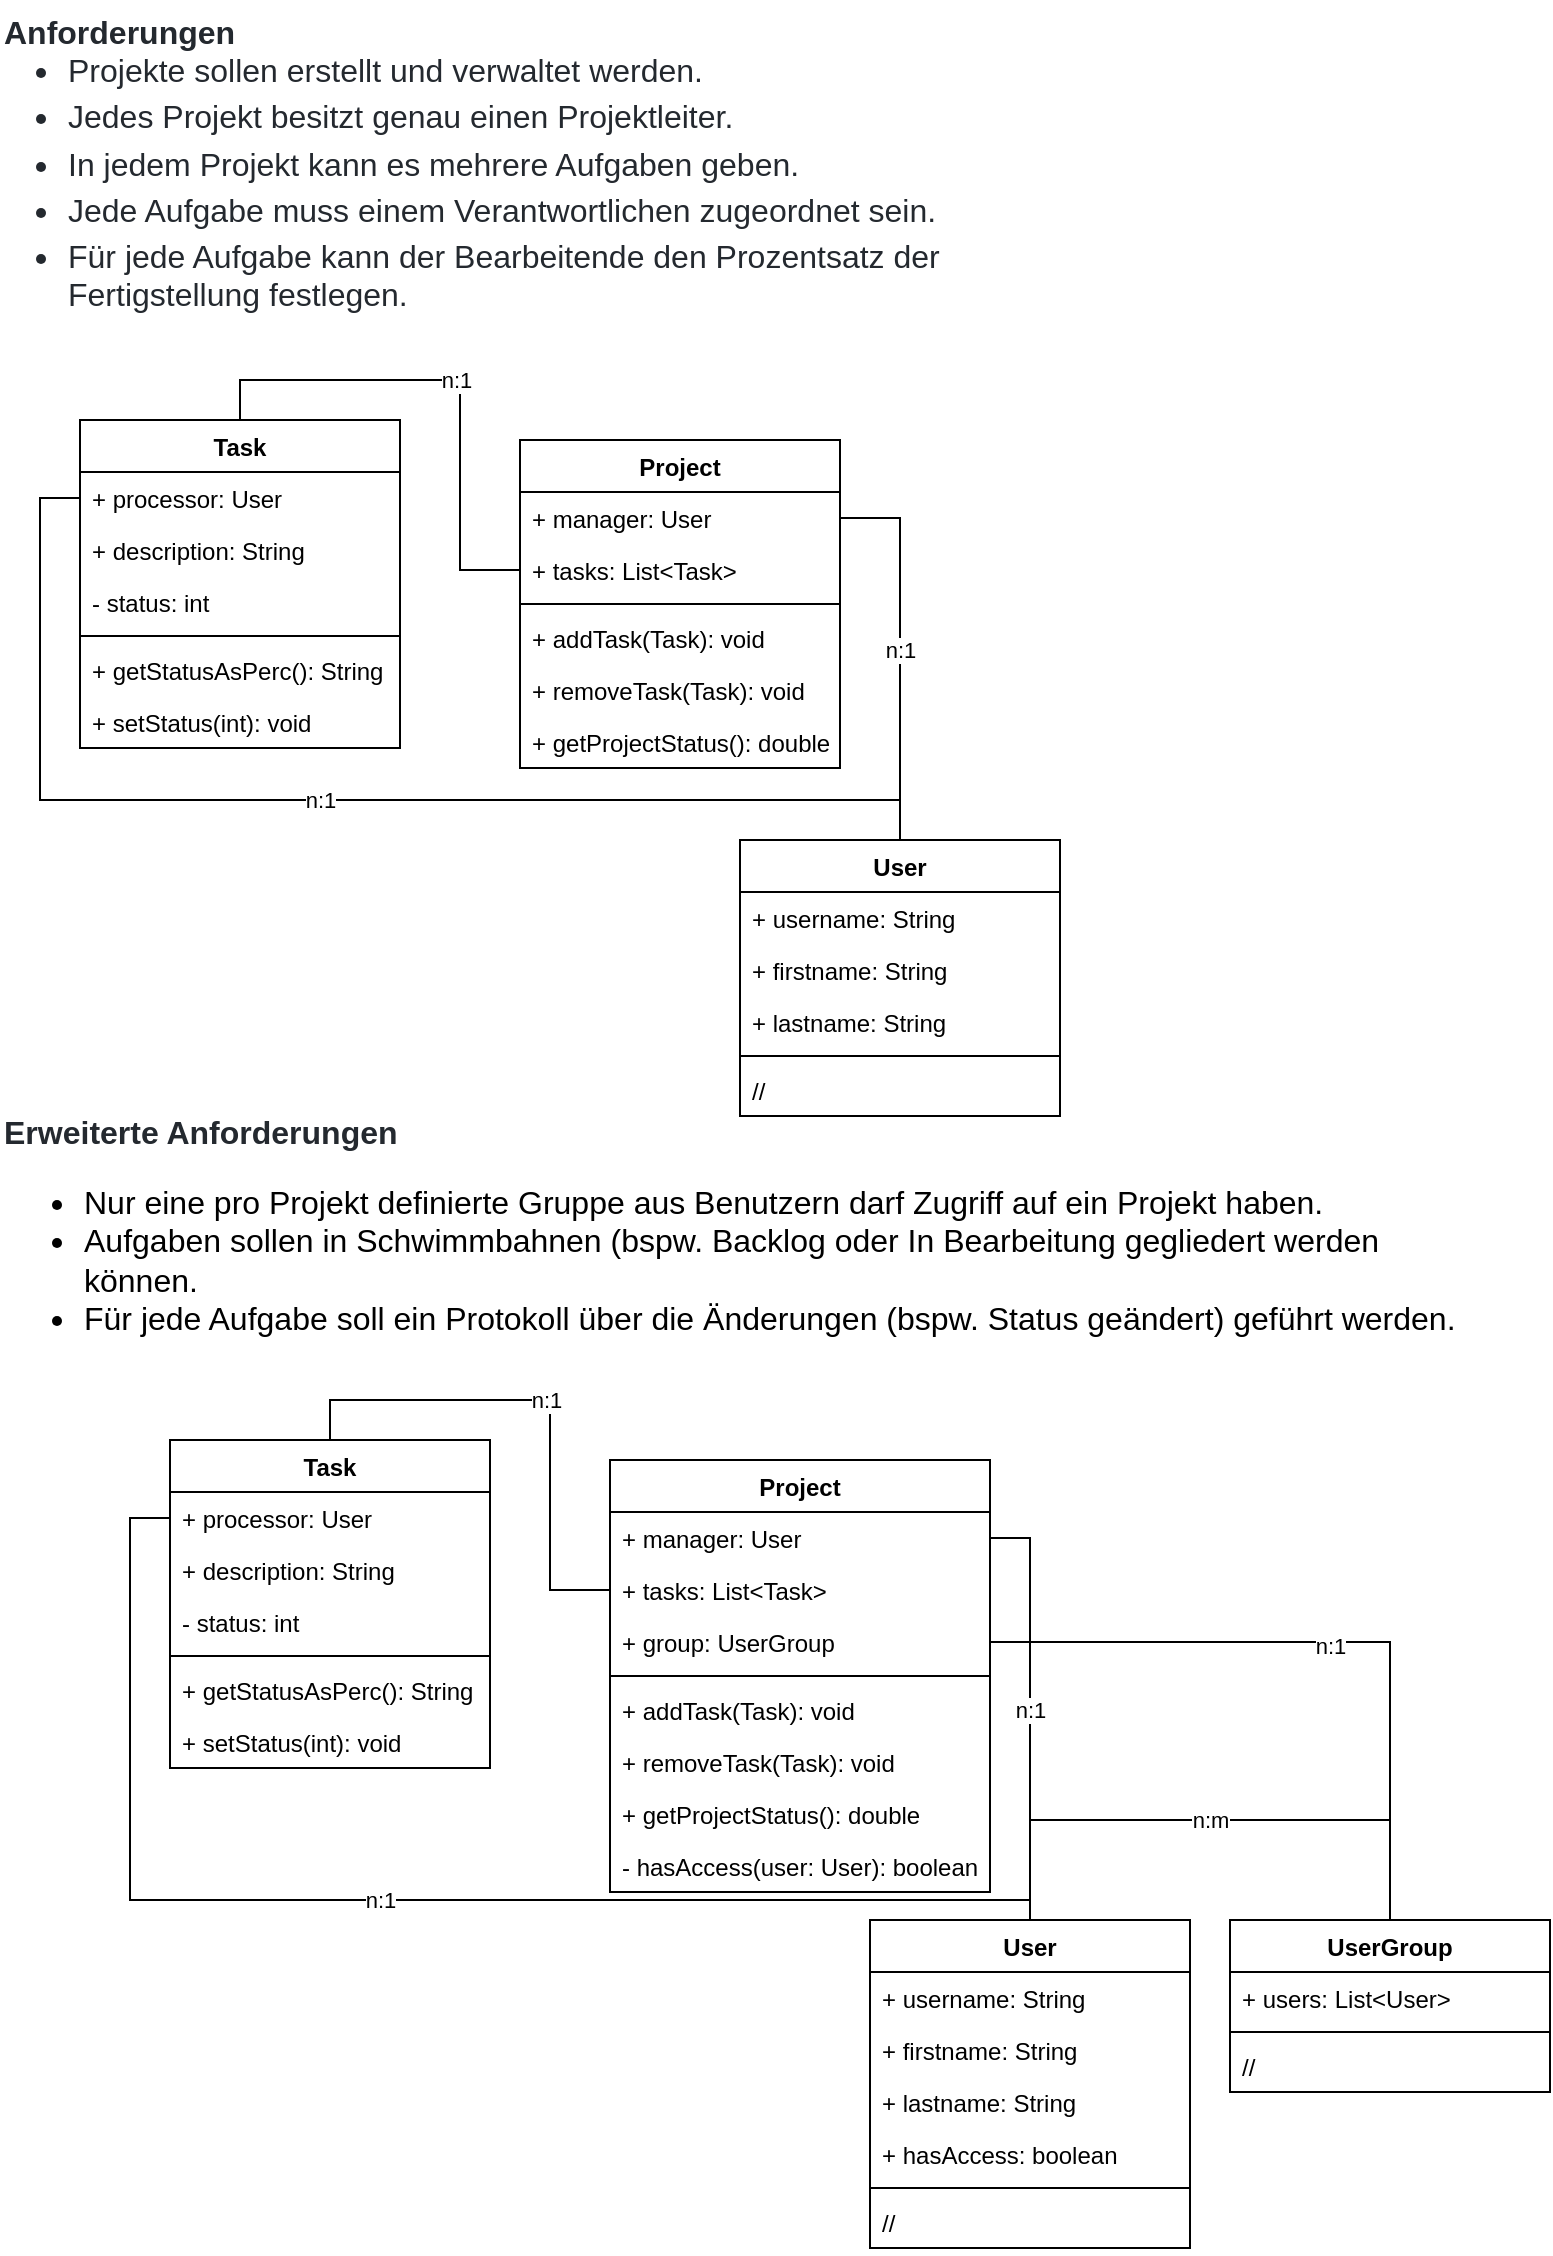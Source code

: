 <mxfile version="16.6.6" type="device"><diagram id="ifDvt9KGOHRk8eMr_bFx" name="Page-1"><mxGraphModel dx="1069" dy="598" grid="1" gridSize="10" guides="1" tooltips="1" connect="1" arrows="1" fold="1" page="1" pageScale="1" pageWidth="827" pageHeight="1169" math="0" shadow="0"><root><mxCell id="0"/><mxCell id="1" parent="0"/><mxCell id="Mr81nelX0asWgUqbZY4u-1" value="&lt;div&gt;&lt;font color=&quot;#24292f&quot;&gt;&lt;span style=&quot;font-size: 16px&quot;&gt;&lt;b&gt;Anforderungen&lt;/b&gt;&lt;/span&gt;&lt;/font&gt;&lt;/div&gt;&lt;ul dir=&quot;auto&quot; style=&quot;box-sizing: border-box ; padding-left: 2em ; margin-top: 0px ; margin-bottom: 16px ; color: rgb(36 , 41 , 47) ; font-size: 16px ; font-style: normal ; font-weight: 400 ; letter-spacing: normal ; text-indent: 0px ; text-transform: none ; word-spacing: 0px ; background-color: rgb(255 , 255 , 255)&quot;&gt;&lt;li style=&quot;box-sizing: border-box&quot;&gt;Projekte sollen erstellt und verwaltet werden.&lt;/li&gt;&lt;li style=&quot;box-sizing: border-box ; margin-top: 0.25em&quot;&gt;Jedes Projekt besitzt genau einen Projektleiter.&lt;/li&gt;&lt;li style=&quot;box-sizing: border-box ; margin-top: 0.25em&quot;&gt;In jedem Projekt kann es mehrere Aufgaben geben.&lt;/li&gt;&lt;li style=&quot;box-sizing: border-box ; margin-top: 0.25em&quot;&gt;Jede Aufgabe muss einem Verantwortlichen zugeordnet sein.&lt;/li&gt;&lt;li style=&quot;box-sizing: border-box ; margin-top: 0.25em&quot;&gt;Für jede Aufgabe kann der Bearbeitende den Prozentsatz der Fertigstellung festlegen.&lt;/li&gt;&lt;/ul&gt;" style="text;whiteSpace=wrap;html=1;" parent="1" vertex="1"><mxGeometry x="15" y="10" width="550" height="130" as="geometry"/></mxCell><mxCell id="Mr81nelX0asWgUqbZY4u-2" value="Project" style="swimlane;fontStyle=1;align=center;verticalAlign=top;childLayout=stackLayout;horizontal=1;startSize=26;horizontalStack=0;resizeParent=1;resizeParentMax=0;resizeLast=0;collapsible=1;marginBottom=0;" parent="1" vertex="1"><mxGeometry x="275" y="230" width="160" height="164" as="geometry"/></mxCell><mxCell id="Mr81nelX0asWgUqbZY4u-3" value="+ manager: User" style="text;strokeColor=none;fillColor=none;align=left;verticalAlign=top;spacingLeft=4;spacingRight=4;overflow=hidden;rotatable=0;points=[[0,0.5],[1,0.5]];portConstraint=eastwest;" parent="Mr81nelX0asWgUqbZY4u-2" vertex="1"><mxGeometry y="26" width="160" height="26" as="geometry"/></mxCell><mxCell id="Mr81nelX0asWgUqbZY4u-17" value="+ tasks: List&lt;Task&gt;" style="text;strokeColor=none;fillColor=none;align=left;verticalAlign=top;spacingLeft=4;spacingRight=4;overflow=hidden;rotatable=0;points=[[0,0.5],[1,0.5]];portConstraint=eastwest;" parent="Mr81nelX0asWgUqbZY4u-2" vertex="1"><mxGeometry y="52" width="160" height="26" as="geometry"/></mxCell><mxCell id="Mr81nelX0asWgUqbZY4u-4" value="" style="line;strokeWidth=1;fillColor=none;align=left;verticalAlign=middle;spacingTop=-1;spacingLeft=3;spacingRight=3;rotatable=0;labelPosition=right;points=[];portConstraint=eastwest;" parent="Mr81nelX0asWgUqbZY4u-2" vertex="1"><mxGeometry y="78" width="160" height="8" as="geometry"/></mxCell><mxCell id="Mr81nelX0asWgUqbZY4u-5" value="+ addTask(Task): void" style="text;strokeColor=none;fillColor=none;align=left;verticalAlign=top;spacingLeft=4;spacingRight=4;overflow=hidden;rotatable=0;points=[[0,0.5],[1,0.5]];portConstraint=eastwest;" parent="Mr81nelX0asWgUqbZY4u-2" vertex="1"><mxGeometry y="86" width="160" height="26" as="geometry"/></mxCell><mxCell id="Mr81nelX0asWgUqbZY4u-23" value="+ removeTask(Task): void" style="text;strokeColor=none;fillColor=none;align=left;verticalAlign=top;spacingLeft=4;spacingRight=4;overflow=hidden;rotatable=0;points=[[0,0.5],[1,0.5]];portConstraint=eastwest;" parent="Mr81nelX0asWgUqbZY4u-2" vertex="1"><mxGeometry y="112" width="160" height="26" as="geometry"/></mxCell><mxCell id="Mr81nelX0asWgUqbZY4u-24" value="+ getProjectStatus(): double" style="text;strokeColor=none;fillColor=none;align=left;verticalAlign=top;spacingLeft=4;spacingRight=4;overflow=hidden;rotatable=0;points=[[0,0.5],[1,0.5]];portConstraint=eastwest;" parent="Mr81nelX0asWgUqbZY4u-2" vertex="1"><mxGeometry y="138" width="160" height="26" as="geometry"/></mxCell><mxCell id="Mr81nelX0asWgUqbZY4u-22" value="n:1" style="edgeStyle=orthogonalEdgeStyle;rounded=0;orthogonalLoop=1;jettySize=auto;html=1;exitX=0.5;exitY=0;exitDx=0;exitDy=0;entryX=0;entryY=0.5;entryDx=0;entryDy=0;endArrow=none;endFill=0;" parent="1" source="Mr81nelX0asWgUqbZY4u-6" target="Mr81nelX0asWgUqbZY4u-17" edge="1"><mxGeometry relative="1" as="geometry"/></mxCell><mxCell id="Mr81nelX0asWgUqbZY4u-6" value="Task" style="swimlane;fontStyle=1;align=center;verticalAlign=top;childLayout=stackLayout;horizontal=1;startSize=26;horizontalStack=0;resizeParent=1;resizeParentMax=0;resizeLast=0;collapsible=1;marginBottom=0;" parent="1" vertex="1"><mxGeometry x="55" y="220" width="160" height="164" as="geometry"/></mxCell><mxCell id="Mr81nelX0asWgUqbZY4u-20" value="+ processor: User" style="text;strokeColor=none;fillColor=none;align=left;verticalAlign=top;spacingLeft=4;spacingRight=4;overflow=hidden;rotatable=0;points=[[0,0.5],[1,0.5]];portConstraint=eastwest;" parent="Mr81nelX0asWgUqbZY4u-6" vertex="1"><mxGeometry y="26" width="160" height="26" as="geometry"/></mxCell><mxCell id="Mr81nelX0asWgUqbZY4u-7" value="+ description: String" style="text;strokeColor=none;fillColor=none;align=left;verticalAlign=top;spacingLeft=4;spacingRight=4;overflow=hidden;rotatable=0;points=[[0,0.5],[1,0.5]];portConstraint=eastwest;" parent="Mr81nelX0asWgUqbZY4u-6" vertex="1"><mxGeometry y="52" width="160" height="26" as="geometry"/></mxCell><mxCell id="Mr81nelX0asWgUqbZY4u-19" value="- status: int" style="text;strokeColor=none;fillColor=none;align=left;verticalAlign=top;spacingLeft=4;spacingRight=4;overflow=hidden;rotatable=0;points=[[0,0.5],[1,0.5]];portConstraint=eastwest;" parent="Mr81nelX0asWgUqbZY4u-6" vertex="1"><mxGeometry y="78" width="160" height="26" as="geometry"/></mxCell><mxCell id="Mr81nelX0asWgUqbZY4u-8" value="" style="line;strokeWidth=1;fillColor=none;align=left;verticalAlign=middle;spacingTop=-1;spacingLeft=3;spacingRight=3;rotatable=0;labelPosition=right;points=[];portConstraint=eastwest;" parent="Mr81nelX0asWgUqbZY4u-6" vertex="1"><mxGeometry y="104" width="160" height="8" as="geometry"/></mxCell><mxCell id="FMKg19zYwg_4QCzenUDt-1" value="+ getStatusAsPerc(): String" style="text;strokeColor=none;fillColor=none;align=left;verticalAlign=top;spacingLeft=4;spacingRight=4;overflow=hidden;rotatable=0;points=[[0,0.5],[1,0.5]];portConstraint=eastwest;" parent="Mr81nelX0asWgUqbZY4u-6" vertex="1"><mxGeometry y="112" width="160" height="26" as="geometry"/></mxCell><mxCell id="Mr81nelX0asWgUqbZY4u-9" value="+ setStatus(int): void" style="text;strokeColor=none;fillColor=none;align=left;verticalAlign=top;spacingLeft=4;spacingRight=4;overflow=hidden;rotatable=0;points=[[0,0.5],[1,0.5]];portConstraint=eastwest;" parent="Mr81nelX0asWgUqbZY4u-6" vertex="1"><mxGeometry y="138" width="160" height="26" as="geometry"/></mxCell><mxCell id="Mr81nelX0asWgUqbZY4u-10" value="User" style="swimlane;fontStyle=1;align=center;verticalAlign=top;childLayout=stackLayout;horizontal=1;startSize=26;horizontalStack=0;resizeParent=1;resizeParentMax=0;resizeLast=0;collapsible=1;marginBottom=0;" parent="1" vertex="1"><mxGeometry x="385" y="430" width="160" height="138" as="geometry"/></mxCell><mxCell id="Mr81nelX0asWgUqbZY4u-11" value="+ username: String" style="text;strokeColor=none;fillColor=none;align=left;verticalAlign=top;spacingLeft=4;spacingRight=4;overflow=hidden;rotatable=0;points=[[0,0.5],[1,0.5]];portConstraint=eastwest;" parent="Mr81nelX0asWgUqbZY4u-10" vertex="1"><mxGeometry y="26" width="160" height="26" as="geometry"/></mxCell><mxCell id="Mr81nelX0asWgUqbZY4u-14" value="+ firstname: String" style="text;strokeColor=none;fillColor=none;align=left;verticalAlign=top;spacingLeft=4;spacingRight=4;overflow=hidden;rotatable=0;points=[[0,0.5],[1,0.5]];portConstraint=eastwest;" parent="Mr81nelX0asWgUqbZY4u-10" vertex="1"><mxGeometry y="52" width="160" height="26" as="geometry"/></mxCell><mxCell id="Mr81nelX0asWgUqbZY4u-15" value="+ lastname: String" style="text;strokeColor=none;fillColor=none;align=left;verticalAlign=top;spacingLeft=4;spacingRight=4;overflow=hidden;rotatable=0;points=[[0,0.5],[1,0.5]];portConstraint=eastwest;" parent="Mr81nelX0asWgUqbZY4u-10" vertex="1"><mxGeometry y="78" width="160" height="26" as="geometry"/></mxCell><mxCell id="Mr81nelX0asWgUqbZY4u-12" value="" style="line;strokeWidth=1;fillColor=none;align=left;verticalAlign=middle;spacingTop=-1;spacingLeft=3;spacingRight=3;rotatable=0;labelPosition=right;points=[];portConstraint=eastwest;" parent="Mr81nelX0asWgUqbZY4u-10" vertex="1"><mxGeometry y="104" width="160" height="8" as="geometry"/></mxCell><mxCell id="Mr81nelX0asWgUqbZY4u-13" value="//" style="text;strokeColor=none;fillColor=none;align=left;verticalAlign=top;spacingLeft=4;spacingRight=4;overflow=hidden;rotatable=0;points=[[0,0.5],[1,0.5]];portConstraint=eastwest;" parent="Mr81nelX0asWgUqbZY4u-10" vertex="1"><mxGeometry y="112" width="160" height="26" as="geometry"/></mxCell><mxCell id="Mr81nelX0asWgUqbZY4u-16" value="n:1" style="edgeStyle=orthogonalEdgeStyle;rounded=0;orthogonalLoop=1;jettySize=auto;html=1;exitX=1;exitY=0.5;exitDx=0;exitDy=0;endArrow=none;endFill=0;" parent="1" source="Mr81nelX0asWgUqbZY4u-3" target="Mr81nelX0asWgUqbZY4u-10" edge="1"><mxGeometry relative="1" as="geometry"/></mxCell><mxCell id="Mr81nelX0asWgUqbZY4u-21" value="n:1" style="edgeStyle=orthogonalEdgeStyle;rounded=0;orthogonalLoop=1;jettySize=auto;html=1;exitX=0;exitY=0.5;exitDx=0;exitDy=0;entryX=0.5;entryY=0;entryDx=0;entryDy=0;endArrow=none;endFill=0;" parent="1" source="Mr81nelX0asWgUqbZY4u-20" target="Mr81nelX0asWgUqbZY4u-10" edge="1"><mxGeometry relative="1" as="geometry"><Array as="points"><mxPoint x="35" y="259"/><mxPoint x="35" y="410"/><mxPoint x="465" y="410"/></Array></mxGeometry></mxCell><mxCell id="RUKR7SsSRF_JWz1AG6Rl-2" value="&lt;div&gt;&lt;b style=&quot;color: rgb(36 , 41 , 47) ; font-size: 16px&quot;&gt;Erweiterte Anforderungen&lt;/b&gt;&lt;span style=&quot;font-size: 16px&quot;&gt;&lt;br&gt;&lt;/span&gt;&lt;/div&gt;&lt;ul style=&quot;font-size: 16px&quot;&gt;&lt;li&gt;Nur eine pro Projekt definierte Gruppe aus Benutzern darf Zugriff auf ein Projekt haben.&lt;/li&gt;&lt;li&gt;Aufgaben sollen in Schwimmbahnen (bspw. Backlog oder In Bearbeitung gegliedert werden können.&lt;/li&gt;&lt;li&gt;Für jede Aufgabe soll ein Protokoll über die Änderungen (bspw. Status geändert) geführt werden.&lt;/li&gt;&lt;/ul&gt;" style="text;whiteSpace=wrap;html=1;" vertex="1" parent="1"><mxGeometry x="15" y="560" width="730" height="190" as="geometry"/></mxCell><mxCell id="RUKR7SsSRF_JWz1AG6Rl-4" value="Project" style="swimlane;fontStyle=1;align=center;verticalAlign=top;childLayout=stackLayout;horizontal=1;startSize=26;horizontalStack=0;resizeParent=1;resizeParentMax=0;resizeLast=0;collapsible=1;marginBottom=0;" vertex="1" parent="1"><mxGeometry x="320" y="740" width="190" height="216" as="geometry"/></mxCell><mxCell id="RUKR7SsSRF_JWz1AG6Rl-5" value="+ manager: User" style="text;strokeColor=none;fillColor=none;align=left;verticalAlign=top;spacingLeft=4;spacingRight=4;overflow=hidden;rotatable=0;points=[[0,0.5],[1,0.5]];portConstraint=eastwest;" vertex="1" parent="RUKR7SsSRF_JWz1AG6Rl-4"><mxGeometry y="26" width="190" height="26" as="geometry"/></mxCell><mxCell id="RUKR7SsSRF_JWz1AG6Rl-6" value="+ tasks: List&lt;Task&gt;" style="text;strokeColor=none;fillColor=none;align=left;verticalAlign=top;spacingLeft=4;spacingRight=4;overflow=hidden;rotatable=0;points=[[0,0.5],[1,0.5]];portConstraint=eastwest;" vertex="1" parent="RUKR7SsSRF_JWz1AG6Rl-4"><mxGeometry y="52" width="190" height="26" as="geometry"/></mxCell><mxCell id="RUKR7SsSRF_JWz1AG6Rl-36" value="+ group: UserGroup" style="text;strokeColor=none;fillColor=none;align=left;verticalAlign=top;spacingLeft=4;spacingRight=4;overflow=hidden;rotatable=0;points=[[0,0.5],[1,0.5]];portConstraint=eastwest;" vertex="1" parent="RUKR7SsSRF_JWz1AG6Rl-4"><mxGeometry y="78" width="190" height="26" as="geometry"/></mxCell><mxCell id="RUKR7SsSRF_JWz1AG6Rl-7" value="" style="line;strokeWidth=1;fillColor=none;align=left;verticalAlign=middle;spacingTop=-1;spacingLeft=3;spacingRight=3;rotatable=0;labelPosition=right;points=[];portConstraint=eastwest;" vertex="1" parent="RUKR7SsSRF_JWz1AG6Rl-4"><mxGeometry y="104" width="190" height="8" as="geometry"/></mxCell><mxCell id="RUKR7SsSRF_JWz1AG6Rl-8" value="+ addTask(Task): void" style="text;strokeColor=none;fillColor=none;align=left;verticalAlign=top;spacingLeft=4;spacingRight=4;overflow=hidden;rotatable=0;points=[[0,0.5],[1,0.5]];portConstraint=eastwest;" vertex="1" parent="RUKR7SsSRF_JWz1AG6Rl-4"><mxGeometry y="112" width="190" height="26" as="geometry"/></mxCell><mxCell id="RUKR7SsSRF_JWz1AG6Rl-9" value="+ removeTask(Task): void" style="text;strokeColor=none;fillColor=none;align=left;verticalAlign=top;spacingLeft=4;spacingRight=4;overflow=hidden;rotatable=0;points=[[0,0.5],[1,0.5]];portConstraint=eastwest;" vertex="1" parent="RUKR7SsSRF_JWz1AG6Rl-4"><mxGeometry y="138" width="190" height="26" as="geometry"/></mxCell><mxCell id="RUKR7SsSRF_JWz1AG6Rl-10" value="+ getProjectStatus(): double" style="text;strokeColor=none;fillColor=none;align=left;verticalAlign=top;spacingLeft=4;spacingRight=4;overflow=hidden;rotatable=0;points=[[0,0.5],[1,0.5]];portConstraint=eastwest;" vertex="1" parent="RUKR7SsSRF_JWz1AG6Rl-4"><mxGeometry y="164" width="190" height="26" as="geometry"/></mxCell><mxCell id="RUKR7SsSRF_JWz1AG6Rl-39" value="- hasAccess(user: User): boolean" style="text;strokeColor=none;fillColor=none;align=left;verticalAlign=top;spacingLeft=4;spacingRight=4;overflow=hidden;rotatable=0;points=[[0,0.5],[1,0.5]];portConstraint=eastwest;" vertex="1" parent="RUKR7SsSRF_JWz1AG6Rl-4"><mxGeometry y="190" width="190" height="26" as="geometry"/></mxCell><mxCell id="RUKR7SsSRF_JWz1AG6Rl-11" value="n:1" style="edgeStyle=orthogonalEdgeStyle;rounded=0;orthogonalLoop=1;jettySize=auto;html=1;exitX=0.5;exitY=0;exitDx=0;exitDy=0;entryX=0;entryY=0.5;entryDx=0;entryDy=0;endArrow=none;endFill=0;" edge="1" parent="1" source="RUKR7SsSRF_JWz1AG6Rl-12" target="RUKR7SsSRF_JWz1AG6Rl-6"><mxGeometry relative="1" as="geometry"/></mxCell><mxCell id="RUKR7SsSRF_JWz1AG6Rl-12" value="Task" style="swimlane;fontStyle=1;align=center;verticalAlign=top;childLayout=stackLayout;horizontal=1;startSize=26;horizontalStack=0;resizeParent=1;resizeParentMax=0;resizeLast=0;collapsible=1;marginBottom=0;" vertex="1" parent="1"><mxGeometry x="100" y="730" width="160" height="164" as="geometry"/></mxCell><mxCell id="RUKR7SsSRF_JWz1AG6Rl-13" value="+ processor: User" style="text;strokeColor=none;fillColor=none;align=left;verticalAlign=top;spacingLeft=4;spacingRight=4;overflow=hidden;rotatable=0;points=[[0,0.5],[1,0.5]];portConstraint=eastwest;" vertex="1" parent="RUKR7SsSRF_JWz1AG6Rl-12"><mxGeometry y="26" width="160" height="26" as="geometry"/></mxCell><mxCell id="RUKR7SsSRF_JWz1AG6Rl-14" value="+ description: String" style="text;strokeColor=none;fillColor=none;align=left;verticalAlign=top;spacingLeft=4;spacingRight=4;overflow=hidden;rotatable=0;points=[[0,0.5],[1,0.5]];portConstraint=eastwest;" vertex="1" parent="RUKR7SsSRF_JWz1AG6Rl-12"><mxGeometry y="52" width="160" height="26" as="geometry"/></mxCell><mxCell id="RUKR7SsSRF_JWz1AG6Rl-15" value="- status: int" style="text;strokeColor=none;fillColor=none;align=left;verticalAlign=top;spacingLeft=4;spacingRight=4;overflow=hidden;rotatable=0;points=[[0,0.5],[1,0.5]];portConstraint=eastwest;" vertex="1" parent="RUKR7SsSRF_JWz1AG6Rl-12"><mxGeometry y="78" width="160" height="26" as="geometry"/></mxCell><mxCell id="RUKR7SsSRF_JWz1AG6Rl-16" value="" style="line;strokeWidth=1;fillColor=none;align=left;verticalAlign=middle;spacingTop=-1;spacingLeft=3;spacingRight=3;rotatable=0;labelPosition=right;points=[];portConstraint=eastwest;" vertex="1" parent="RUKR7SsSRF_JWz1AG6Rl-12"><mxGeometry y="104" width="160" height="8" as="geometry"/></mxCell><mxCell id="RUKR7SsSRF_JWz1AG6Rl-17" value="+ getStatusAsPerc(): String" style="text;strokeColor=none;fillColor=none;align=left;verticalAlign=top;spacingLeft=4;spacingRight=4;overflow=hidden;rotatable=0;points=[[0,0.5],[1,0.5]];portConstraint=eastwest;" vertex="1" parent="RUKR7SsSRF_JWz1AG6Rl-12"><mxGeometry y="112" width="160" height="26" as="geometry"/></mxCell><mxCell id="RUKR7SsSRF_JWz1AG6Rl-18" value="+ setStatus(int): void" style="text;strokeColor=none;fillColor=none;align=left;verticalAlign=top;spacingLeft=4;spacingRight=4;overflow=hidden;rotatable=0;points=[[0,0.5],[1,0.5]];portConstraint=eastwest;" vertex="1" parent="RUKR7SsSRF_JWz1AG6Rl-12"><mxGeometry y="138" width="160" height="26" as="geometry"/></mxCell><mxCell id="RUKR7SsSRF_JWz1AG6Rl-19" value="User" style="swimlane;fontStyle=1;align=center;verticalAlign=top;childLayout=stackLayout;horizontal=1;startSize=26;horizontalStack=0;resizeParent=1;resizeParentMax=0;resizeLast=0;collapsible=1;marginBottom=0;" vertex="1" parent="1"><mxGeometry x="450" y="970" width="160" height="164" as="geometry"/></mxCell><mxCell id="RUKR7SsSRF_JWz1AG6Rl-20" value="+ username: String" style="text;strokeColor=none;fillColor=none;align=left;verticalAlign=top;spacingLeft=4;spacingRight=4;overflow=hidden;rotatable=0;points=[[0,0.5],[1,0.5]];portConstraint=eastwest;" vertex="1" parent="RUKR7SsSRF_JWz1AG6Rl-19"><mxGeometry y="26" width="160" height="26" as="geometry"/></mxCell><mxCell id="RUKR7SsSRF_JWz1AG6Rl-21" value="+ firstname: String" style="text;strokeColor=none;fillColor=none;align=left;verticalAlign=top;spacingLeft=4;spacingRight=4;overflow=hidden;rotatable=0;points=[[0,0.5],[1,0.5]];portConstraint=eastwest;" vertex="1" parent="RUKR7SsSRF_JWz1AG6Rl-19"><mxGeometry y="52" width="160" height="26" as="geometry"/></mxCell><mxCell id="RUKR7SsSRF_JWz1AG6Rl-22" value="+ lastname: String" style="text;strokeColor=none;fillColor=none;align=left;verticalAlign=top;spacingLeft=4;spacingRight=4;overflow=hidden;rotatable=0;points=[[0,0.5],[1,0.5]];portConstraint=eastwest;" vertex="1" parent="RUKR7SsSRF_JWz1AG6Rl-19"><mxGeometry y="78" width="160" height="26" as="geometry"/></mxCell><mxCell id="RUKR7SsSRF_JWz1AG6Rl-27" value="+ hasAccess: boolean" style="text;strokeColor=none;fillColor=none;align=left;verticalAlign=top;spacingLeft=4;spacingRight=4;overflow=hidden;rotatable=0;points=[[0,0.5],[1,0.5]];portConstraint=eastwest;" vertex="1" parent="RUKR7SsSRF_JWz1AG6Rl-19"><mxGeometry y="104" width="160" height="26" as="geometry"/></mxCell><mxCell id="RUKR7SsSRF_JWz1AG6Rl-23" value="" style="line;strokeWidth=1;fillColor=none;align=left;verticalAlign=middle;spacingTop=-1;spacingLeft=3;spacingRight=3;rotatable=0;labelPosition=right;points=[];portConstraint=eastwest;" vertex="1" parent="RUKR7SsSRF_JWz1AG6Rl-19"><mxGeometry y="130" width="160" height="8" as="geometry"/></mxCell><mxCell id="RUKR7SsSRF_JWz1AG6Rl-24" value="//" style="text;strokeColor=none;fillColor=none;align=left;verticalAlign=top;spacingLeft=4;spacingRight=4;overflow=hidden;rotatable=0;points=[[0,0.5],[1,0.5]];portConstraint=eastwest;" vertex="1" parent="RUKR7SsSRF_JWz1AG6Rl-19"><mxGeometry y="138" width="160" height="26" as="geometry"/></mxCell><mxCell id="RUKR7SsSRF_JWz1AG6Rl-25" value="n:1" style="edgeStyle=orthogonalEdgeStyle;rounded=0;orthogonalLoop=1;jettySize=auto;html=1;exitX=1;exitY=0.5;exitDx=0;exitDy=0;endArrow=none;endFill=0;" edge="1" parent="1" source="RUKR7SsSRF_JWz1AG6Rl-5" target="RUKR7SsSRF_JWz1AG6Rl-19"><mxGeometry relative="1" as="geometry"/></mxCell><mxCell id="RUKR7SsSRF_JWz1AG6Rl-26" value="n:1" style="edgeStyle=orthogonalEdgeStyle;rounded=0;orthogonalLoop=1;jettySize=auto;html=1;exitX=0;exitY=0.5;exitDx=0;exitDy=0;entryX=0.5;entryY=0;entryDx=0;entryDy=0;endArrow=none;endFill=0;" edge="1" parent="1" source="RUKR7SsSRF_JWz1AG6Rl-13" target="RUKR7SsSRF_JWz1AG6Rl-19"><mxGeometry relative="1" as="geometry"><Array as="points"><mxPoint x="80" y="769"/><mxPoint x="80" y="960"/><mxPoint x="530" y="960"/></Array></mxGeometry></mxCell><mxCell id="RUKR7SsSRF_JWz1AG6Rl-28" value="UserGroup" style="swimlane;fontStyle=1;align=center;verticalAlign=top;childLayout=stackLayout;horizontal=1;startSize=26;horizontalStack=0;resizeParent=1;resizeParentMax=0;resizeLast=0;collapsible=1;marginBottom=0;" vertex="1" parent="1"><mxGeometry x="630" y="970" width="160" height="86" as="geometry"/></mxCell><mxCell id="RUKR7SsSRF_JWz1AG6Rl-29" value="+ users: List&lt;User&gt;" style="text;strokeColor=none;fillColor=none;align=left;verticalAlign=top;spacingLeft=4;spacingRight=4;overflow=hidden;rotatable=0;points=[[0,0.5],[1,0.5]];portConstraint=eastwest;" vertex="1" parent="RUKR7SsSRF_JWz1AG6Rl-28"><mxGeometry y="26" width="160" height="26" as="geometry"/></mxCell><mxCell id="RUKR7SsSRF_JWz1AG6Rl-33" value="" style="line;strokeWidth=1;fillColor=none;align=left;verticalAlign=middle;spacingTop=-1;spacingLeft=3;spacingRight=3;rotatable=0;labelPosition=right;points=[];portConstraint=eastwest;" vertex="1" parent="RUKR7SsSRF_JWz1AG6Rl-28"><mxGeometry y="52" width="160" height="8" as="geometry"/></mxCell><mxCell id="RUKR7SsSRF_JWz1AG6Rl-34" value="//" style="text;strokeColor=none;fillColor=none;align=left;verticalAlign=top;spacingLeft=4;spacingRight=4;overflow=hidden;rotatable=0;points=[[0,0.5],[1,0.5]];portConstraint=eastwest;" vertex="1" parent="RUKR7SsSRF_JWz1AG6Rl-28"><mxGeometry y="60" width="160" height="26" as="geometry"/></mxCell><mxCell id="RUKR7SsSRF_JWz1AG6Rl-35" value="n:m" style="edgeStyle=orthogonalEdgeStyle;rounded=0;orthogonalLoop=1;jettySize=auto;html=1;exitX=0.5;exitY=0;exitDx=0;exitDy=0;endArrow=none;endFill=0;entryX=0.5;entryY=0;entryDx=0;entryDy=0;" edge="1" parent="1" source="RUKR7SsSRF_JWz1AG6Rl-28" target="RUKR7SsSRF_JWz1AG6Rl-19"><mxGeometry relative="1" as="geometry"><mxPoint x="490" y="789" as="sourcePoint"/><mxPoint x="520" y="950" as="targetPoint"/><Array as="points"><mxPoint x="690" y="920"/><mxPoint x="510" y="920"/></Array></mxGeometry></mxCell><mxCell id="RUKR7SsSRF_JWz1AG6Rl-37" value="&lt;font style=&quot;font-size: 11px&quot;&gt;n:1&lt;/font&gt;" style="edgeStyle=orthogonalEdgeStyle;rounded=0;orthogonalLoop=1;jettySize=auto;html=1;exitX=1;exitY=0.5;exitDx=0;exitDy=0;fontSize=16;endArrow=none;endFill=0;" edge="1" parent="1" source="RUKR7SsSRF_JWz1AG6Rl-36" target="RUKR7SsSRF_JWz1AG6Rl-28"><mxGeometry relative="1" as="geometry"/></mxCell></root></mxGraphModel></diagram></mxfile>